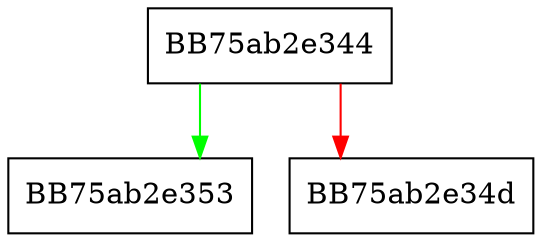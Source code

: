 digraph GetCodeDirectoryHash {
  node [shape="box"];
  graph [splines=ortho];
  BB75ab2e344 -> BB75ab2e353 [color="green"];
  BB75ab2e344 -> BB75ab2e34d [color="red"];
}
